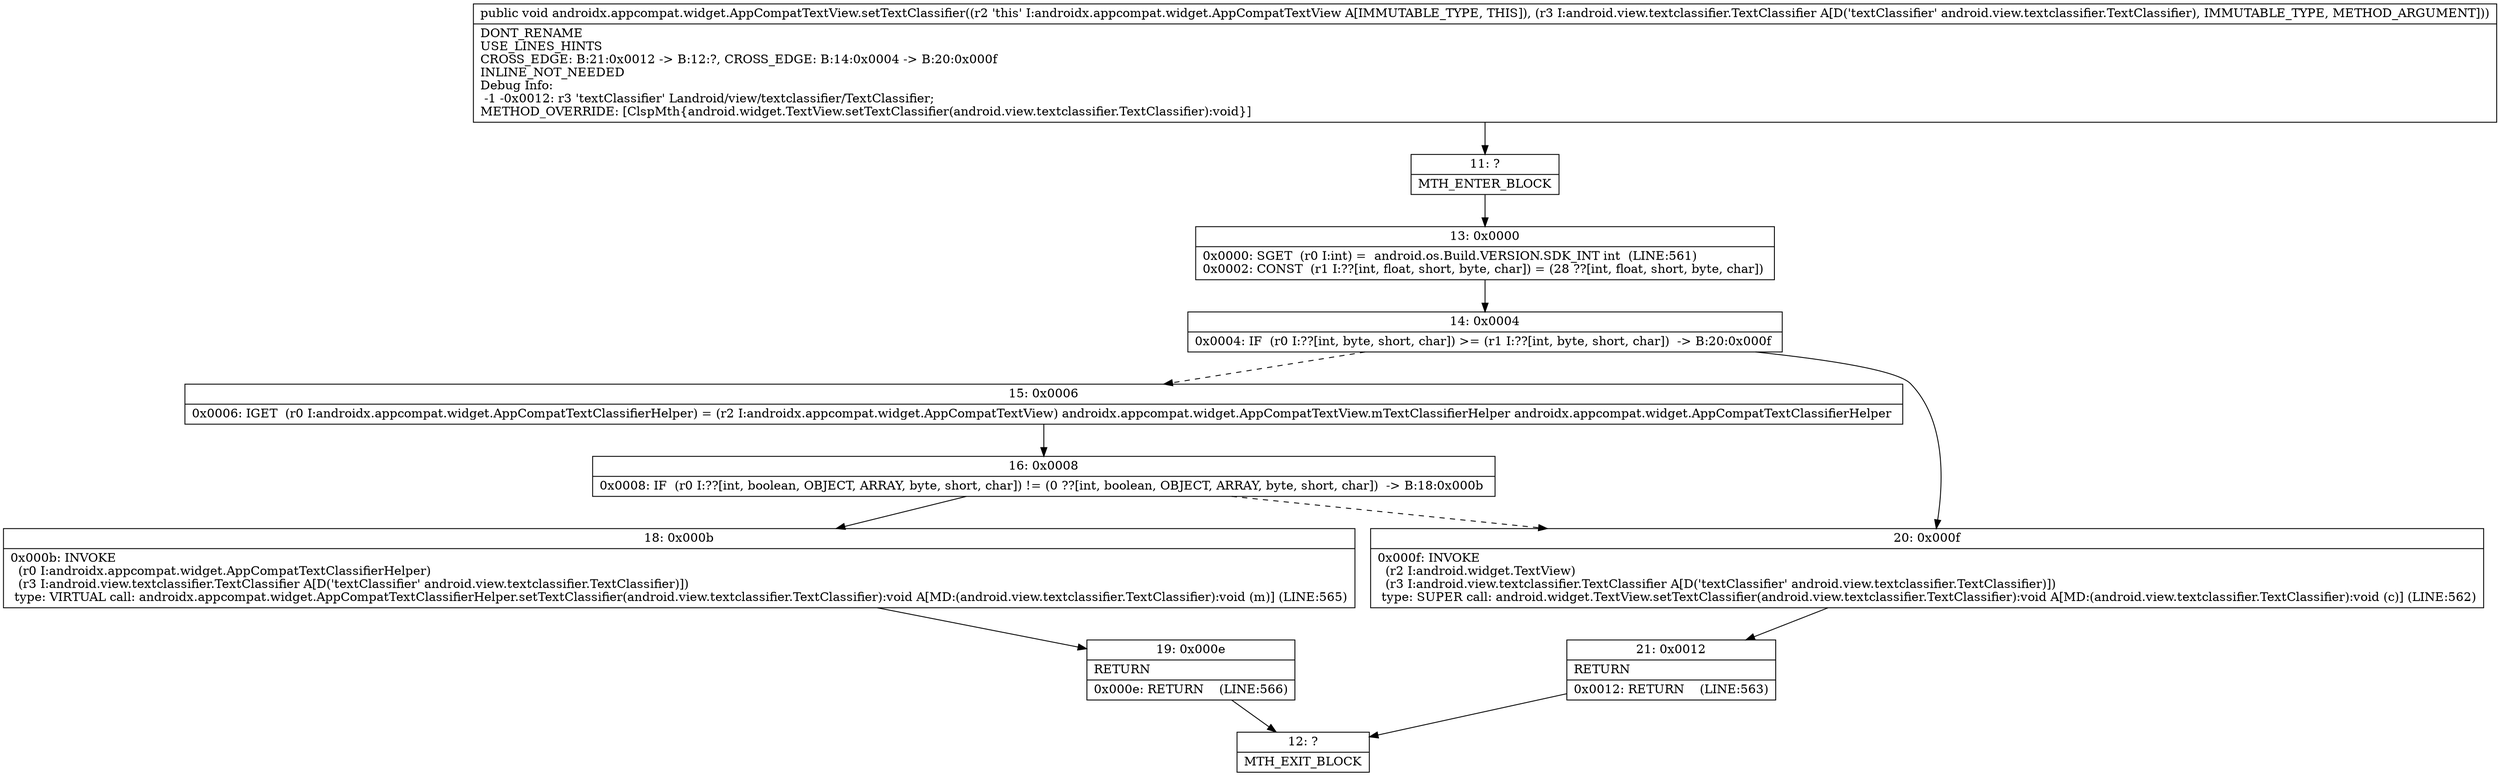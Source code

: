 digraph "CFG forandroidx.appcompat.widget.AppCompatTextView.setTextClassifier(Landroid\/view\/textclassifier\/TextClassifier;)V" {
Node_11 [shape=record,label="{11\:\ ?|MTH_ENTER_BLOCK\l}"];
Node_13 [shape=record,label="{13\:\ 0x0000|0x0000: SGET  (r0 I:int) =  android.os.Build.VERSION.SDK_INT int  (LINE:561)\l0x0002: CONST  (r1 I:??[int, float, short, byte, char]) = (28 ??[int, float, short, byte, char]) \l}"];
Node_14 [shape=record,label="{14\:\ 0x0004|0x0004: IF  (r0 I:??[int, byte, short, char]) \>= (r1 I:??[int, byte, short, char])  \-\> B:20:0x000f \l}"];
Node_15 [shape=record,label="{15\:\ 0x0006|0x0006: IGET  (r0 I:androidx.appcompat.widget.AppCompatTextClassifierHelper) = (r2 I:androidx.appcompat.widget.AppCompatTextView) androidx.appcompat.widget.AppCompatTextView.mTextClassifierHelper androidx.appcompat.widget.AppCompatTextClassifierHelper \l}"];
Node_16 [shape=record,label="{16\:\ 0x0008|0x0008: IF  (r0 I:??[int, boolean, OBJECT, ARRAY, byte, short, char]) != (0 ??[int, boolean, OBJECT, ARRAY, byte, short, char])  \-\> B:18:0x000b \l}"];
Node_18 [shape=record,label="{18\:\ 0x000b|0x000b: INVOKE  \l  (r0 I:androidx.appcompat.widget.AppCompatTextClassifierHelper)\l  (r3 I:android.view.textclassifier.TextClassifier A[D('textClassifier' android.view.textclassifier.TextClassifier)])\l type: VIRTUAL call: androidx.appcompat.widget.AppCompatTextClassifierHelper.setTextClassifier(android.view.textclassifier.TextClassifier):void A[MD:(android.view.textclassifier.TextClassifier):void (m)] (LINE:565)\l}"];
Node_19 [shape=record,label="{19\:\ 0x000e|RETURN\l|0x000e: RETURN    (LINE:566)\l}"];
Node_12 [shape=record,label="{12\:\ ?|MTH_EXIT_BLOCK\l}"];
Node_20 [shape=record,label="{20\:\ 0x000f|0x000f: INVOKE  \l  (r2 I:android.widget.TextView)\l  (r3 I:android.view.textclassifier.TextClassifier A[D('textClassifier' android.view.textclassifier.TextClassifier)])\l type: SUPER call: android.widget.TextView.setTextClassifier(android.view.textclassifier.TextClassifier):void A[MD:(android.view.textclassifier.TextClassifier):void (c)] (LINE:562)\l}"];
Node_21 [shape=record,label="{21\:\ 0x0012|RETURN\l|0x0012: RETURN    (LINE:563)\l}"];
MethodNode[shape=record,label="{public void androidx.appcompat.widget.AppCompatTextView.setTextClassifier((r2 'this' I:androidx.appcompat.widget.AppCompatTextView A[IMMUTABLE_TYPE, THIS]), (r3 I:android.view.textclassifier.TextClassifier A[D('textClassifier' android.view.textclassifier.TextClassifier), IMMUTABLE_TYPE, METHOD_ARGUMENT]))  | DONT_RENAME\lUSE_LINES_HINTS\lCROSS_EDGE: B:21:0x0012 \-\> B:12:?, CROSS_EDGE: B:14:0x0004 \-\> B:20:0x000f\lINLINE_NOT_NEEDED\lDebug Info:\l  \-1 \-0x0012: r3 'textClassifier' Landroid\/view\/textclassifier\/TextClassifier;\lMETHOD_OVERRIDE: [ClspMth\{android.widget.TextView.setTextClassifier(android.view.textclassifier.TextClassifier):void\}]\l}"];
MethodNode -> Node_11;Node_11 -> Node_13;
Node_13 -> Node_14;
Node_14 -> Node_15[style=dashed];
Node_14 -> Node_20;
Node_15 -> Node_16;
Node_16 -> Node_18;
Node_16 -> Node_20[style=dashed];
Node_18 -> Node_19;
Node_19 -> Node_12;
Node_20 -> Node_21;
Node_21 -> Node_12;
}

